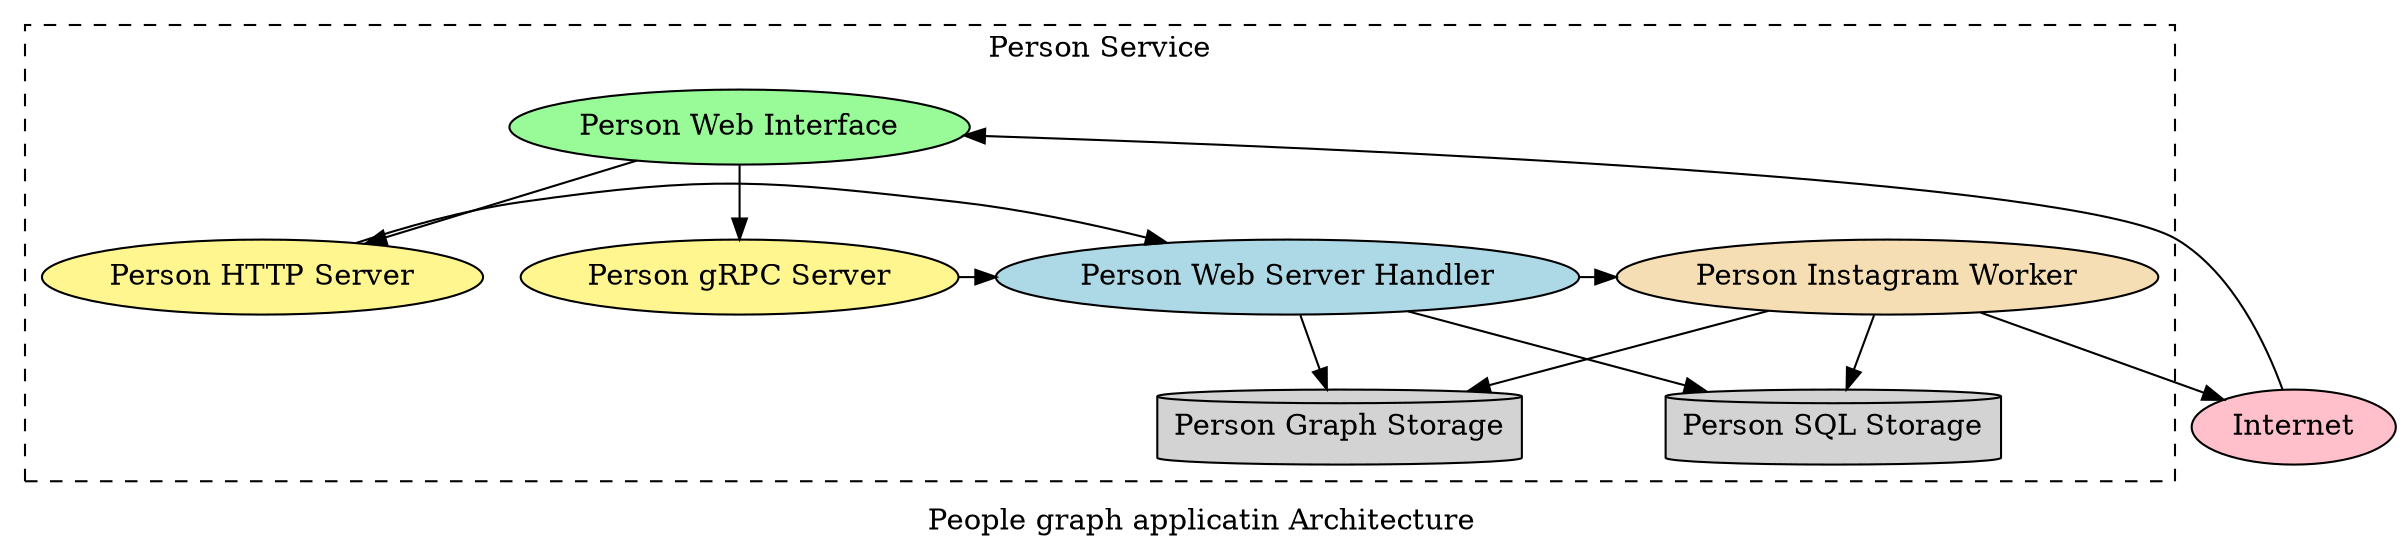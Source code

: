 digraph {
  label = "People graph applicatin Architecture"

  node [shape=ellipse style=filled, fillcolor=palegreen,color=black]; "Person Web Interface";
  node [shape=ellipse style=filled, fillcolor=khaki1,color=black]; "Person HTTP Server"; "Person gRPC Server";
  node [shape=ellipse style=filled, fillcolor=lightblue,color=black]; "Person Web Server Handler";

  node [shape=ellipse style=filled, fillcolor=wheat,color=black]; "Person Instagram Worker";

  node [shape=cylinder style=filled, fillcolor=lightgrey,color=black]; "Person Graph Storage"; "Person SQL Storage";

  node [shape=ellipse style=filled, fillcolor=pink,color=black]; "Internet";

  {rank=same; "Internet"}

  "Person Instagram Worker" -> "Internet"
  "Internet" -> "Person Web Interface"

  subgraph cluster_web_server {
    label = "Person Service"
    style = "dashed"

    {rank=source;"Person Web Interface"}
    {rank=same;"Person HTTP Server"; "Person gRPC Server"; "Person Web Server Handler";"Person Instagram Worker"}

    "Person Web Interface" -> "Person HTTP Server"
    "Person Web Interface" -> "Person gRPC Server"
    "Person HTTP Server" -> "Person Web Server Handler"
    "Person gRPC Server" -> "Person Web Server Handler"

    "Person Web Server Handler" -> "Person Instagram Worker"
    "Person Instagram Worker" -> "Person Graph Storage"
    "Person Instagram Worker" -> "Person SQL Storage"

    "Person Web Server Handler" -> "Person Graph Storage"
    "Person Web Server Handler" -> "Person SQL Storage"
  }  
}